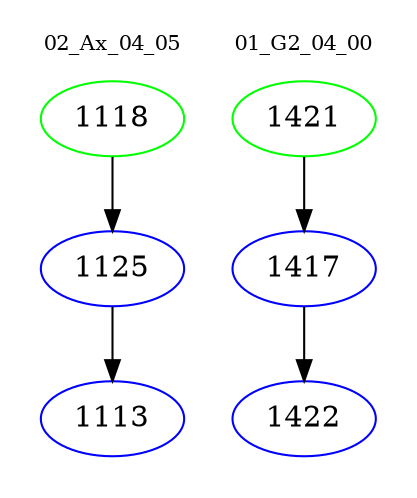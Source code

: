 digraph{
subgraph cluster_0 {
color = white
label = "02_Ax_04_05";
fontsize=10;
T0_1118 [label="1118", color="green"]
T0_1118 -> T0_1125 [color="black"]
T0_1125 [label="1125", color="blue"]
T0_1125 -> T0_1113 [color="black"]
T0_1113 [label="1113", color="blue"]
}
subgraph cluster_1 {
color = white
label = "01_G2_04_00";
fontsize=10;
T1_1421 [label="1421", color="green"]
T1_1421 -> T1_1417 [color="black"]
T1_1417 [label="1417", color="blue"]
T1_1417 -> T1_1422 [color="black"]
T1_1422 [label="1422", color="blue"]
}
}
